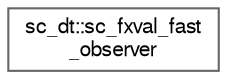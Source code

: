 digraph "Graphical Class Hierarchy"
{
 // LATEX_PDF_SIZE
  bgcolor="transparent";
  edge [fontname=FreeSans,fontsize=10,labelfontname=FreeSans,labelfontsize=10];
  node [fontname=FreeSans,fontsize=10,shape=box,height=0.2,width=0.4];
  rankdir="LR";
  Node0 [id="Node000000",label="sc_dt::sc_fxval_fast\l_observer",height=0.2,width=0.4,color="grey40", fillcolor="white", style="filled",URL="$a01773.html",tooltip=" "];
}
